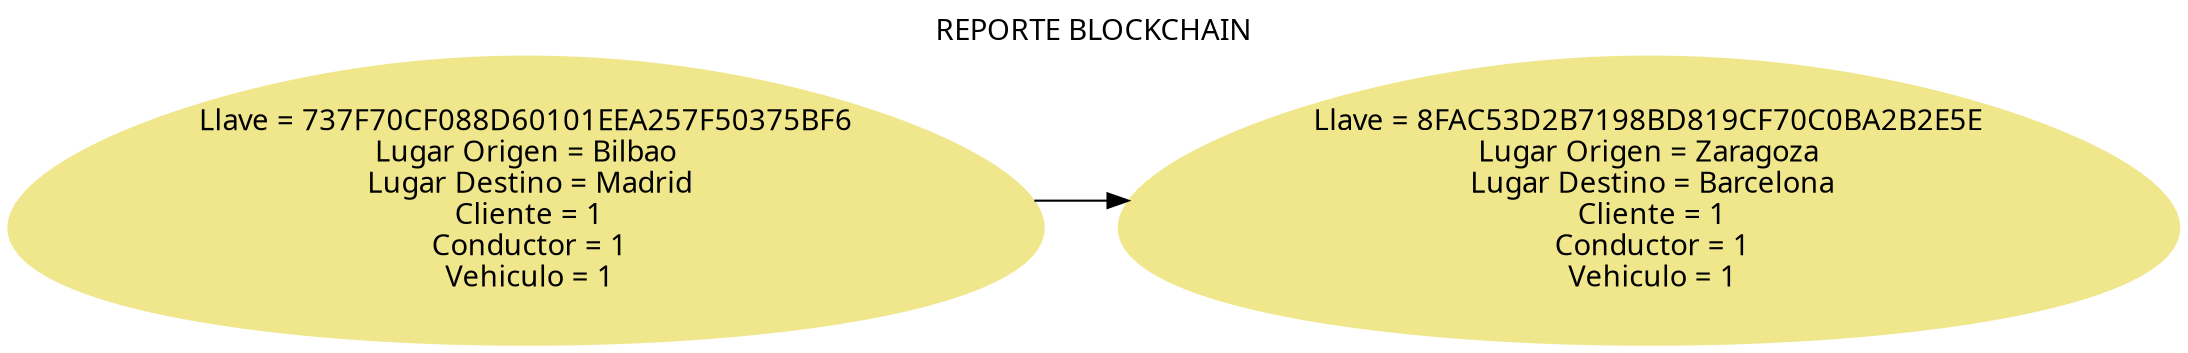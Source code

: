 digraph G {

 rankdir=LR; 
 node[shape = egg, style=filled, color = khaki, fontname = "Century Gothic"]; graph [fontname = "Century Gothic"];
labelloc = "t;"label = "REPORTE BLOCKCHAIN";
x737F70CF088D60101EEA257F50375BF6[dir=both label = "Llave = 737F70CF088D60101EEA257F50375BF6\nLugar Origen = Bilbao\n Lugar Destino = Madrid\n Cliente = 1\n Conductor = 1\n Vehiculo = 1"]x737F70CF088D60101EEA257F50375BF6-> x8FAC53D2B7198BD819CF70C0BA2B2E5E
x8FAC53D2B7198BD819CF70C0BA2B2E5E[dir=both label = "Llave = 8FAC53D2B7198BD819CF70C0BA2B2E5E\nLugar Origen = Zaragoza\n Lugar Destino = Barcelona\n Cliente = 1\n Conductor = 1\n Vehiculo = 1"]
}